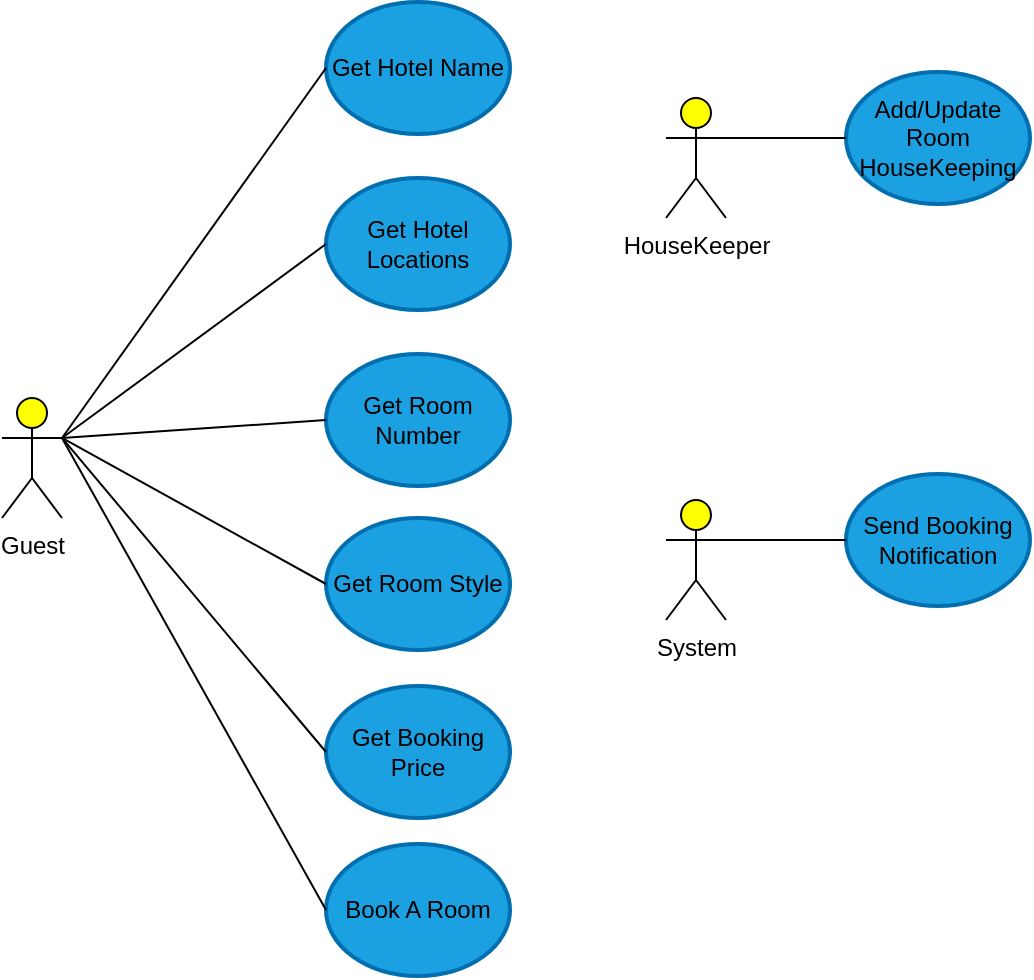 <mxfile>
    <diagram id="vdNZhuySnowyNWyQDSsc" name="Page-1">
        <mxGraphModel dx="736" dy="563" grid="0" gridSize="10" guides="1" tooltips="1" connect="1" arrows="1" fold="1" page="1" pageScale="1" pageWidth="850" pageHeight="1100" background="#ffffff" math="0" shadow="0">
            <root>
                <mxCell id="0"/>
                <mxCell id="1" parent="0"/>
                <mxCell id="2" value="Guest" style="shape=umlActor;verticalLabelPosition=bottom;verticalAlign=top;html=1;outlineConnect=0;fillColor=#FFFF00;strokeColor=#000000;fontColor=#000000;" vertex="1" parent="1">
                    <mxGeometry x="40" y="250" width="30" height="60" as="geometry"/>
                </mxCell>
                <mxCell id="3" value="HouseKeeper" style="shape=umlActor;verticalLabelPosition=bottom;verticalAlign=top;html=1;outlineConnect=0;fillColor=#FFFF00;strokeColor=#000000;fontColor=#000000;" vertex="1" parent="1">
                    <mxGeometry x="372" y="100" width="30" height="60" as="geometry"/>
                </mxCell>
                <mxCell id="4" value="System" style="shape=umlActor;verticalLabelPosition=bottom;verticalAlign=top;html=1;outlineConnect=0;fillColor=#FFFF00;strokeColor=#000000;fontColor=#000000;" vertex="1" parent="1">
                    <mxGeometry x="372" y="301" width="30" height="60" as="geometry"/>
                </mxCell>
                <mxCell id="7" value="Get Hotel Name" style="ellipse;whiteSpace=wrap;html=1;strokeColor=#006EAF;fontColor=#000000;fillColor=#1ba1e2;strokeWidth=2;" vertex="1" parent="1">
                    <mxGeometry x="202" y="52" width="92" height="66" as="geometry"/>
                </mxCell>
                <mxCell id="8" value="Add/Update Room HouseKeeping" style="ellipse;whiteSpace=wrap;html=1;strokeColor=#006EAF;fontColor=#000000;fillColor=#1ba1e2;strokeWidth=2;" vertex="1" parent="1">
                    <mxGeometry x="462" y="87" width="92" height="66" as="geometry"/>
                </mxCell>
                <mxCell id="9" value="Send Booking Notification" style="ellipse;whiteSpace=wrap;html=1;strokeColor=#006EAF;fontColor=#000000;fillColor=#1ba1e2;strokeWidth=2;" vertex="1" parent="1">
                    <mxGeometry x="462" y="288" width="92" height="66" as="geometry"/>
                </mxCell>
                <mxCell id="10" value="Get Hotel Locations" style="ellipse;whiteSpace=wrap;html=1;strokeColor=#006EAF;fontColor=#000000;fillColor=#1ba1e2;strokeWidth=2;" vertex="1" parent="1">
                    <mxGeometry x="202" y="140" width="92" height="66" as="geometry"/>
                </mxCell>
                <mxCell id="11" value="Get Room Number" style="ellipse;whiteSpace=wrap;html=1;strokeColor=#006EAF;fontColor=#000000;fillColor=#1ba1e2;strokeWidth=2;" vertex="1" parent="1">
                    <mxGeometry x="202" y="228" width="92" height="66" as="geometry"/>
                </mxCell>
                <mxCell id="12" value="Get Room Style" style="ellipse;whiteSpace=wrap;html=1;strokeColor=#006EAF;fontColor=#000000;fillColor=#1ba1e2;strokeWidth=2;" vertex="1" parent="1">
                    <mxGeometry x="202" y="310" width="92" height="66" as="geometry"/>
                </mxCell>
                <mxCell id="13" value="Get Booking Price" style="ellipse;whiteSpace=wrap;html=1;strokeColor=#006EAF;fontColor=#000000;fillColor=#1ba1e2;strokeWidth=2;" vertex="1" parent="1">
                    <mxGeometry x="202" y="394" width="92" height="66" as="geometry"/>
                </mxCell>
                <mxCell id="14" value="Book A Room" style="ellipse;whiteSpace=wrap;html=1;strokeColor=#006EAF;fontColor=#000000;fillColor=#1ba1e2;strokeWidth=2;" vertex="1" parent="1">
                    <mxGeometry x="202" y="473" width="92" height="66" as="geometry"/>
                </mxCell>
                <mxCell id="15" value="" style="endArrow=none;html=1;fontColor=#000000;strokeColor=#000000;exitX=1;exitY=0.333;exitDx=0;exitDy=0;exitPerimeter=0;entryX=0;entryY=0.5;entryDx=0;entryDy=0;" edge="1" parent="1" source="2" target="7">
                    <mxGeometry width="50" height="50" relative="1" as="geometry">
                        <mxPoint x="107" y="234" as="sourcePoint"/>
                        <mxPoint x="157" y="184" as="targetPoint"/>
                    </mxGeometry>
                </mxCell>
                <mxCell id="16" value="" style="endArrow=none;html=1;fontColor=#000000;strokeColor=#000000;entryX=0;entryY=0.5;entryDx=0;entryDy=0;exitX=1;exitY=0.333;exitDx=0;exitDy=0;exitPerimeter=0;" edge="1" parent="1" source="2" target="10">
                    <mxGeometry width="50" height="50" relative="1" as="geometry">
                        <mxPoint x="108" y="246" as="sourcePoint"/>
                        <mxPoint x="212" y="95" as="targetPoint"/>
                    </mxGeometry>
                </mxCell>
                <mxCell id="17" value="" style="endArrow=none;html=1;fontColor=#000000;strokeColor=#000000;exitX=1;exitY=0.333;exitDx=0;exitDy=0;exitPerimeter=0;entryX=0;entryY=0.5;entryDx=0;entryDy=0;" edge="1" parent="1" source="2" target="11">
                    <mxGeometry width="50" height="50" relative="1" as="geometry">
                        <mxPoint x="90" y="290" as="sourcePoint"/>
                        <mxPoint x="222" y="105" as="targetPoint"/>
                    </mxGeometry>
                </mxCell>
                <mxCell id="18" value="" style="endArrow=none;html=1;fontColor=#000000;strokeColor=#000000;exitX=1;exitY=0.333;exitDx=0;exitDy=0;exitPerimeter=0;entryX=0;entryY=0.5;entryDx=0;entryDy=0;" edge="1" parent="1" source="2" target="12">
                    <mxGeometry width="50" height="50" relative="1" as="geometry">
                        <mxPoint x="100" y="300" as="sourcePoint"/>
                        <mxPoint x="232" y="115" as="targetPoint"/>
                    </mxGeometry>
                </mxCell>
                <mxCell id="19" value="" style="endArrow=none;html=1;fontColor=#000000;strokeColor=#000000;exitX=1;exitY=0.333;exitDx=0;exitDy=0;exitPerimeter=0;entryX=0;entryY=0.5;entryDx=0;entryDy=0;" edge="1" parent="1" source="2" target="13">
                    <mxGeometry width="50" height="50" relative="1" as="geometry">
                        <mxPoint x="110" y="310" as="sourcePoint"/>
                        <mxPoint x="242" y="125" as="targetPoint"/>
                    </mxGeometry>
                </mxCell>
                <mxCell id="20" value="" style="endArrow=none;html=1;fontColor=#000000;strokeColor=#000000;entryX=0;entryY=0.5;entryDx=0;entryDy=0;exitX=1;exitY=0.333;exitDx=0;exitDy=0;exitPerimeter=0;" edge="1" parent="1" source="2" target="14">
                    <mxGeometry width="50" height="50" relative="1" as="geometry">
                        <mxPoint x="85" y="327" as="sourcePoint"/>
                        <mxPoint x="252" y="135" as="targetPoint"/>
                    </mxGeometry>
                </mxCell>
                <mxCell id="21" value="" style="endArrow=none;html=1;strokeColor=#000000;fontColor=#000000;entryX=0;entryY=0.5;entryDx=0;entryDy=0;exitX=1;exitY=0.333;exitDx=0;exitDy=0;exitPerimeter=0;" edge="1" parent="1" source="3" target="8">
                    <mxGeometry width="50" height="50" relative="1" as="geometry">
                        <mxPoint x="284" y="326" as="sourcePoint"/>
                        <mxPoint x="334" y="276" as="targetPoint"/>
                    </mxGeometry>
                </mxCell>
                <mxCell id="22" value="" style="endArrow=none;html=1;strokeColor=#000000;fontColor=#000000;entryX=0;entryY=0.5;entryDx=0;entryDy=0;exitX=1;exitY=0.333;exitDx=0;exitDy=0;exitPerimeter=0;" edge="1" parent="1" source="4" target="9">
                    <mxGeometry width="50" height="50" relative="1" as="geometry">
                        <mxPoint x="294" y="237" as="sourcePoint"/>
                        <mxPoint x="476" y="46" as="targetPoint"/>
                    </mxGeometry>
                </mxCell>
            </root>
        </mxGraphModel>
    </diagram>
</mxfile>